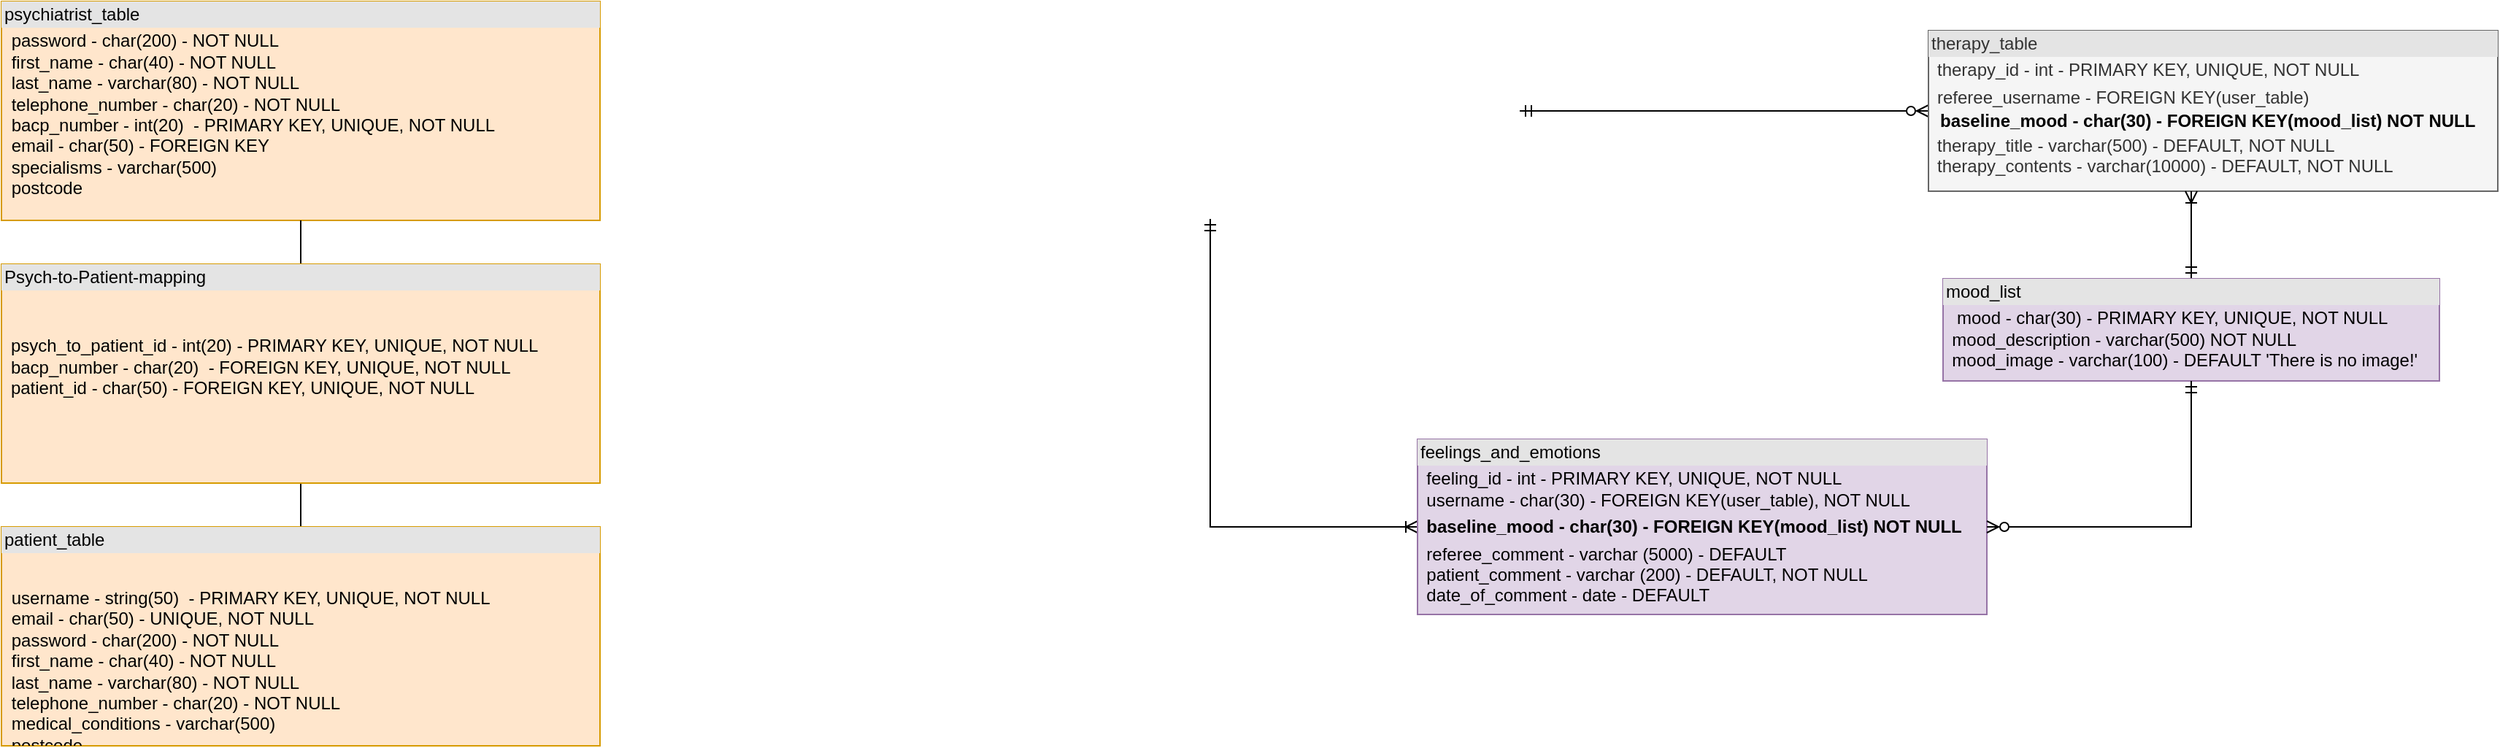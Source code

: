<mxfile version="13.4.9" type="device"><diagram id="C5RBs43oDa-KdzZeNtuy" name="Page-1"><mxGraphModel dx="946" dy="646" grid="1" gridSize="10" guides="1" tooltips="1" connect="1" arrows="1" fold="1" page="1" pageScale="1" pageWidth="827" pageHeight="1169" math="0" shadow="0"><root><mxCell id="WIyWlLk6GJQsqaUBKTNV-0"/><mxCell id="WIyWlLk6GJQsqaUBKTNV-1" parent="WIyWlLk6GJQsqaUBKTNV-0"/><mxCell id="5mffMngoZJmupfyaCCWV-5" style="edgeStyle=orthogonalEdgeStyle;rounded=0;orthogonalLoop=1;jettySize=auto;html=1;entryX=0.483;entryY=0.993;entryDx=0;entryDy=0;startArrow=ERoneToMany;startFill=0;endArrow=ERmandOne;endFill=0;entryPerimeter=0;" parent="WIyWlLk6GJQsqaUBKTNV-1" source="5mffMngoZJmupfyaCCWV-1" edge="1"><mxGeometry relative="1" as="geometry"><Array as="points"><mxPoint x="878" y="400"/></Array><mxPoint x="878.03" y="188.95" as="targetPoint"/></mxGeometry></mxCell><mxCell id="5mffMngoZJmupfyaCCWV-1" value="&lt;div style=&quot;box-sizing: border-box ; width: 100% ; background: #e4e4e4 ; padding: 2px&quot;&gt;feelings_and_emotions&lt;/div&gt;&lt;table style=&quot;width: 100% ; font-size: 1em&quot; cellpadding=&quot;2&quot; cellspacing=&quot;0&quot;&gt;&lt;tbody&gt;&lt;tr&gt;&lt;td&gt;&lt;br&gt;&lt;/td&gt;&lt;td&gt;feeling_id - int - PRIMARY KEY, UNIQUE, NOT NULL&amp;nbsp;&lt;br&gt;username - char(30) - FOREIGN KEY(user_table), NOT NULL&lt;/td&gt;&lt;/tr&gt;&lt;tr&gt;&lt;td&gt;&lt;br&gt;&lt;/td&gt;&lt;td&gt;&lt;b&gt;baseline_mood - char(30) - FOREIGN KEY(mood_list) NOT NULL&lt;/b&gt;&lt;br&gt;&lt;/td&gt;&lt;/tr&gt;&lt;tr&gt;&lt;td&gt;&lt;/td&gt;&lt;td&gt;referee_comment - varchar (5000) - DEFAULT&lt;br&gt;patient_comment - varchar (200) - DEFAULT, NOT NULL&lt;br&gt;date_of_comment - date - DEFAULT&lt;br&gt;&lt;br&gt;&lt;/td&gt;&lt;/tr&gt;&lt;/tbody&gt;&lt;/table&gt;" style="verticalAlign=top;align=left;overflow=fill;html=1;fillColor=#e1d5e7;strokeColor=#9673a6;" parent="WIyWlLk6GJQsqaUBKTNV-1" vertex="1"><mxGeometry x="1020" y="340" width="390" height="120" as="geometry"/></mxCell><mxCell id="5mffMngoZJmupfyaCCWV-3" style="edgeStyle=orthogonalEdgeStyle;rounded=0;orthogonalLoop=1;jettySize=auto;html=1;entryX=1;entryY=0.5;entryDx=0;entryDy=0;endArrow=ERmandOne;endFill=0;startArrow=ERzeroToMany;startFill=1;" parent="WIyWlLk6GJQsqaUBKTNV-1" source="5mffMngoZJmupfyaCCWV-2" edge="1"><mxGeometry relative="1" as="geometry"><mxPoint x="1090" y="115" as="targetPoint"/></mxGeometry></mxCell><mxCell id="5mffMngoZJmupfyaCCWV-2" value="&lt;div style=&quot;box-sizing: border-box ; width: 100% ; background: #e4e4e4 ; padding: 2px&quot;&gt;therapy_table&lt;/div&gt;&lt;table style=&quot;width: 100% ; font-size: 1em&quot; cellpadding=&quot;2&quot; cellspacing=&quot;0&quot;&gt;&lt;tbody&gt;&lt;tr&gt;&lt;td&gt;&lt;br&gt;&lt;/td&gt;&lt;td&gt;therapy_id - int - PRIMARY KEY, UNIQUE, NOT NULL&lt;/td&gt;&lt;/tr&gt;&lt;tr&gt;&lt;td&gt;&lt;br&gt;&lt;/td&gt;&lt;td&gt;referee_username - FOREIGN KEY(user_table)&lt;br&gt;&lt;table cellpadding=&quot;2&quot; cellspacing=&quot;0&quot; style=&quot;color: rgb(0 , 0 , 0) ; font-size: 1em ; width: 390px&quot;&gt;&lt;tbody&gt;&lt;tr&gt;&lt;td&gt;&lt;b&gt;baseline_mood - char(30) - FOREIGN KEY(mood_list) NOT NULL&lt;/b&gt;&lt;/td&gt;&lt;/tr&gt;&lt;/tbody&gt;&lt;/table&gt;therapy_title - varchar(500) - DEFAULT, NOT NULL&lt;br&gt;therapy_contents - varchar(10000) - DEFAULT, NOT NULL&lt;/td&gt;&lt;/tr&gt;&lt;tr&gt;&lt;td&gt;&lt;/td&gt;&lt;td&gt;&lt;br&gt;&lt;/td&gt;&lt;/tr&gt;&lt;/tbody&gt;&lt;/table&gt;" style="verticalAlign=top;align=left;overflow=fill;html=1;fillColor=#f5f5f5;strokeColor=#666666;fontColor=#333333;" parent="WIyWlLk6GJQsqaUBKTNV-1" vertex="1"><mxGeometry x="1370" y="60" width="390" height="110" as="geometry"/></mxCell><mxCell id="5mffMngoZJmupfyaCCWV-9" style="edgeStyle=orthogonalEdgeStyle;rounded=0;orthogonalLoop=1;jettySize=auto;html=1;startArrow=ERmandOne;startFill=0;endArrow=ERoneToMany;endFill=0;" parent="WIyWlLk6GJQsqaUBKTNV-1" source="5mffMngoZJmupfyaCCWV-6" edge="1"><mxGeometry relative="1" as="geometry"><mxPoint x="1550" y="170" as="targetPoint"/></mxGeometry></mxCell><mxCell id="5mffMngoZJmupfyaCCWV-6" value="&lt;div style=&quot;box-sizing: border-box ; width: 100% ; background: #e4e4e4 ; padding: 2px&quot;&gt;mood_list&lt;/div&gt;&lt;table style=&quot;width: 100% ; font-size: 1em&quot; cellpadding=&quot;2&quot; cellspacing=&quot;0&quot;&gt;&lt;tbody&gt;&lt;tr&gt;&lt;td&gt;&lt;br&gt;&lt;/td&gt;&lt;td&gt;&amp;nbsp;mood - char(30) - PRIMARY KEY, UNIQUE, NOT NULL&lt;br&gt;mood_description - varchar(500) NOT NULL&amp;nbsp;&lt;br&gt;mood_image - varchar(100) - DEFAULT 'There is no image!'&lt;/td&gt;&lt;/tr&gt;&lt;tr&gt;&lt;td&gt;&lt;/td&gt;&lt;td&gt;&lt;br&gt;&lt;br&gt;&lt;/td&gt;&lt;/tr&gt;&lt;/tbody&gt;&lt;/table&gt;" style="verticalAlign=top;align=left;overflow=fill;html=1;fillColor=#e1d5e7;strokeColor=#9673a6;" parent="WIyWlLk6GJQsqaUBKTNV-1" vertex="1"><mxGeometry x="1380" y="230" width="340" height="70" as="geometry"/></mxCell><mxCell id="5mffMngoZJmupfyaCCWV-7" style="edgeStyle=orthogonalEdgeStyle;rounded=0;orthogonalLoop=1;jettySize=auto;html=1;entryX=0.5;entryY=1;entryDx=0;entryDy=0;startArrow=ERzeroToMany;startFill=1;endArrow=ERmandOne;endFill=0;exitX=1;exitY=0.5;exitDx=0;exitDy=0;" parent="WIyWlLk6GJQsqaUBKTNV-1" source="5mffMngoZJmupfyaCCWV-1" target="5mffMngoZJmupfyaCCWV-6" edge="1"><mxGeometry relative="1" as="geometry"><mxPoint x="1410" y="400" as="sourcePoint"/><mxPoint x="1550" y="170" as="targetPoint"/></mxGeometry></mxCell><mxCell id="9F-2eFksmCt_1zIWbOsr-0" value="&lt;div style=&quot;box-sizing: border-box ; width: 100% ; background: #e4e4e4 ; padding: 2px&quot;&gt;psychiatrist_table&lt;/div&gt;&lt;table style=&quot;width: 100% ; font-size: 1em&quot; cellpadding=&quot;2&quot; cellspacing=&quot;0&quot;&gt;&lt;tbody&gt;&lt;tr&gt;&lt;td&gt;&lt;br&gt;&lt;br&gt;&lt;br&gt;&lt;br&gt;&lt;br&gt;&lt;br&gt;&lt;br&gt;&lt;br&gt;&lt;br&gt;&lt;br&gt;&lt;br&gt;&lt;/td&gt;&lt;td&gt;password - char(200) - NOT NULL&lt;br&gt;first_name&amp;nbsp;- char(40) - NOT NULL&lt;br&gt;last_name&amp;nbsp;- varchar(80) - NOT NULL&lt;br&gt;telephone_number - char(20) - NOT NULL&lt;br&gt;bacp_number - int(20)&amp;nbsp;&amp;nbsp;- PRIMARY KEY, UNIQUE, NOT NULL&lt;br&gt;email&amp;nbsp;- char(50) - FOREIGN KEY&lt;br&gt;specialisms - varchar(500)&lt;br&gt;postcode&lt;br&gt;&lt;br&gt;&lt;br&gt;&lt;br&gt;&lt;br&gt;&lt;/td&gt;&lt;/tr&gt;&lt;tr&gt;&lt;td&gt;&lt;br&gt;&lt;/td&gt;&lt;td&gt;&lt;br&gt;&lt;/td&gt;&lt;/tr&gt;&lt;tr&gt;&lt;td&gt;&lt;/td&gt;&lt;td&gt;&lt;br&gt;&lt;/td&gt;&lt;/tr&gt;&lt;/tbody&gt;&lt;/table&gt;" style="verticalAlign=top;align=left;overflow=fill;html=1;fillColor=#ffe6cc;strokeColor=#d79b00;" vertex="1" parent="WIyWlLk6GJQsqaUBKTNV-1"><mxGeometry x="50" y="40" width="410" height="150" as="geometry"/></mxCell><mxCell id="9F-2eFksmCt_1zIWbOsr-4" style="edgeStyle=orthogonalEdgeStyle;rounded=0;orthogonalLoop=1;jettySize=auto;html=1;entryX=0.5;entryY=1;entryDx=0;entryDy=0;endArrow=none;endFill=0;" edge="1" parent="WIyWlLk6GJQsqaUBKTNV-1" source="9F-2eFksmCt_1zIWbOsr-1" target="9F-2eFksmCt_1zIWbOsr-2"><mxGeometry relative="1" as="geometry"><mxPoint x="255" y="390" as="targetPoint"/></mxGeometry></mxCell><mxCell id="9F-2eFksmCt_1zIWbOsr-1" value="&lt;div style=&quot;box-sizing: border-box ; width: 100% ; background: #e4e4e4 ; padding: 2px&quot;&gt;patient_table&lt;/div&gt;&lt;table style=&quot;width: 100% ; font-size: 1em&quot; cellpadding=&quot;2&quot; cellspacing=&quot;0&quot;&gt;&lt;tbody&gt;&lt;tr&gt;&lt;td&gt;&lt;br&gt;&lt;br&gt;&lt;br&gt;&lt;br&gt;&lt;br&gt;&lt;br&gt;&lt;br&gt;&lt;br&gt;&lt;br&gt;&lt;br&gt;&lt;br&gt;&lt;/td&gt;&lt;td&gt;username - string(50)&amp;nbsp;&amp;nbsp;- PRIMARY KEY, UNIQUE, NOT NULL&lt;br&gt;email&amp;nbsp;- char(50)&amp;nbsp;- UNIQUE, NOT NULL&lt;br&gt;password - char(200) - NOT NULL&lt;br&gt;first_name&amp;nbsp;- char(40) - NOT NULL&lt;br&gt;last_name&amp;nbsp;- varchar(80) - NOT NULL&lt;br&gt;telephone_number - char(20) - NOT NULL&lt;br&gt;medical_conditions - varchar(500)&lt;br&gt;postcode&lt;/td&gt;&lt;/tr&gt;&lt;tr&gt;&lt;td&gt;&lt;br&gt;&lt;/td&gt;&lt;td&gt;&lt;br&gt;&lt;/td&gt;&lt;/tr&gt;&lt;tr&gt;&lt;td&gt;&lt;/td&gt;&lt;td&gt;&lt;br&gt;&lt;/td&gt;&lt;/tr&gt;&lt;/tbody&gt;&lt;/table&gt;" style="verticalAlign=top;align=left;overflow=fill;html=1;fillColor=#ffe6cc;strokeColor=#d79b00;" vertex="1" parent="WIyWlLk6GJQsqaUBKTNV-1"><mxGeometry x="50" y="400" width="410" height="150" as="geometry"/></mxCell><mxCell id="9F-2eFksmCt_1zIWbOsr-3" style="edgeStyle=orthogonalEdgeStyle;rounded=0;orthogonalLoop=1;jettySize=auto;html=1;entryX=0.5;entryY=1;entryDx=0;entryDy=0;endArrow=none;endFill=0;startArrow=none;startFill=0;" edge="1" parent="WIyWlLk6GJQsqaUBKTNV-1" source="9F-2eFksmCt_1zIWbOsr-2" target="9F-2eFksmCt_1zIWbOsr-0"><mxGeometry relative="1" as="geometry"/></mxCell><mxCell id="9F-2eFksmCt_1zIWbOsr-2" value="&lt;div style=&quot;box-sizing: border-box ; width: 100% ; background: #e4e4e4 ; padding: 2px&quot;&gt;Psych-to-Patient-mapping&lt;/div&gt;&lt;table style=&quot;width: 100% ; font-size: 1em&quot; cellpadding=&quot;2&quot; cellspacing=&quot;0&quot;&gt;&lt;tbody&gt;&lt;tr&gt;&lt;td&gt;&lt;br&gt;&lt;br&gt;&lt;br&gt;&lt;br&gt;&lt;br&gt;&lt;br&gt;&lt;br&gt;&lt;br&gt;&lt;br&gt;&lt;br&gt;&lt;br&gt;&lt;/td&gt;&lt;td&gt;psych_to_patient_id - int(20) - PRIMARY KEY, UNIQUE, NOT NULL&lt;br&gt;bacp_number - char(20)&amp;nbsp;&amp;nbsp;- FOREIGN KEY, UNIQUE, NOT NULL&lt;br&gt;patient_id - char(50) - FOREIGN KEY, UNIQUE, NOT NULL&lt;br&gt;&lt;br&gt;&lt;br&gt;&lt;br&gt;&lt;br&gt;&lt;/td&gt;&lt;/tr&gt;&lt;tr&gt;&lt;td&gt;&lt;br&gt;&lt;/td&gt;&lt;td&gt;&lt;br&gt;&lt;/td&gt;&lt;/tr&gt;&lt;tr&gt;&lt;td&gt;&lt;/td&gt;&lt;td&gt;&lt;br&gt;&lt;/td&gt;&lt;/tr&gt;&lt;/tbody&gt;&lt;/table&gt;" style="verticalAlign=top;align=left;overflow=fill;html=1;fillColor=#ffe6cc;strokeColor=#d79b00;" vertex="1" parent="WIyWlLk6GJQsqaUBKTNV-1"><mxGeometry x="50" y="220" width="410" height="150" as="geometry"/></mxCell></root></mxGraphModel></diagram></mxfile>